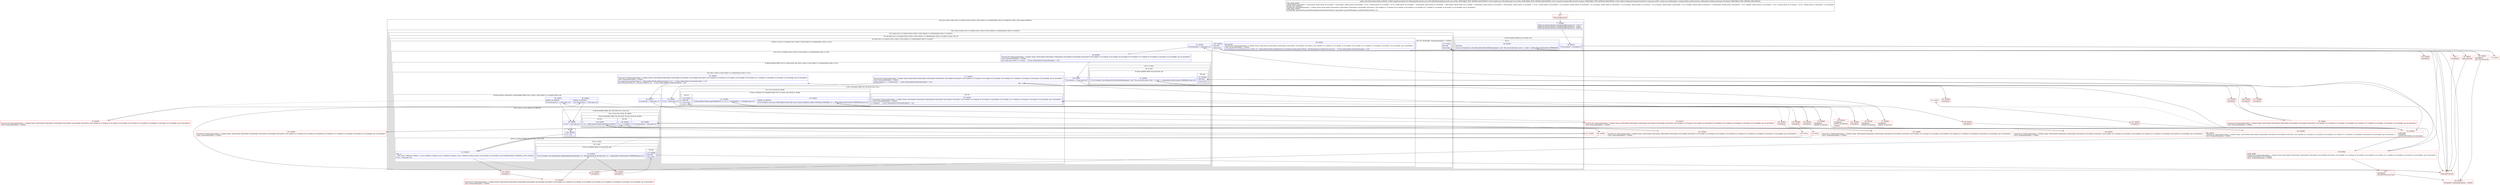 digraph "CFG forkotlin.io.FilesKt__UtilsKt.copyRecursively(Ljava\/io\/File;Ljava\/io\/File;ZLkotlin\/jvm\/functions\/Function2;)Z" {
subgraph cluster_Region_851458104 {
label = "R(2:1|(2:(1:4)|(1:(3:9|(2:12|(1:(1:(1:64)))(4:15|(2:(1:39)(1:(1:52)(1:56))|(1:(1:(1:48)))(0))|22|(1:36)(1:(1:31))))|67)))) | DECL_VAR: boolean stillExists\l";
node [shape=record,color=blue];
Node_77 [shape=record,label="{77\:\ 0x0000|kotlin.jvm.internal.Intrinsics.checkNotNullParameter(r12, \"\<this\>\")\lkotlin.jvm.internal.Intrinsics.checkNotNullParameter(r13, \"target\")\lkotlin.jvm.internal.Intrinsics.checkNotNullParameter(r15, \"onError\")\l}"];
subgraph cluster_Region_467572183 {
label = "R(2:(1:4)|(1:(3:9|(2:12|(1:(1:(1:64)))(4:15|(2:(1:39)(1:(1:52)(1:56))|(1:(1:(1:48)))(0))|22|(1:36)(1:(1:31))))|67)))";
node [shape=record,color=blue];
subgraph cluster_IfRegion_1389825987 {
label = "IF [B:78:0x0015] THEN: R(1:4) ELSE: null";
node [shape=record,color=blue];
Node_78 [shape=record,label="{78\:\ 0x0015|if (r12.exists() != true) goto L3\l}"];
subgraph cluster_Region_312620696 {
label = "R(1:4)";
node [shape=record,color=blue];
Node_80 [shape=record,label="{80\:\ 0x0029|RETURN\l|return r15.invoke(r12, new kotlin.p004io.NoSuchFileException(r12, null, \"The source file doesn't exist.\", 2, null)) != kotlin.p004io.OnErrorAction.TERMINATE\l}"];
}
}
subgraph cluster_Region_563141900 {
label = "R(1:(3:9|(2:12|(1:(1:(1:64)))(4:15|(2:(1:39)(1:(1:52)(1:56))|(1:(1:(1:48)))(0))|22|(1:36)(1:(1:31))))|67))";
node [shape=record,color=blue];
subgraph cluster_TryCatchRegion_1309643972 {
label = "Try: R(3:9|(2:12|(1:(1:(1:64)))(4:15|(2:(1:39)(1:(1:52)(1:56))|(1:(1:(1:48)))(0))|22|(1:36)(1:(1:31))))|67) catches: R(1:70)";
node [shape=record,color=blue];
subgraph cluster_Region_1385659213 {
label = "R(3:9|(2:12|(1:(1:(1:64)))(4:15|(2:(1:39)(1:(1:52)(1:56))|(1:(1:(1:48)))(0))|22|(1:36)(1:(1:31))))|67)";
node [shape=record,color=blue];
Node_85 [shape=record,label="{85\:\ 0x002f|TRY_ENTER\lTryCatch #0 \{TerminateException \-\> 0x00e9, blocks: (B:85:0x002f, B:86:0x0042, B:88:0x0048, B:90:0x0054, B:93:0x0069, B:95:0x007a, B:97:0x0080, B:113:0x00a6, B:101:0x008a, B:103:0x0090, B:107:0x009a, B:117:0x00b8, B:119:0x00be, B:120:0x00c2, B:122:0x00d8), top: B:128:0x002f \}\lCatch: TerminateException \-\> 0x00e9\l|java.util.Iterator java.util.Iterator\<java.io.File\> r0 = kotlin.p004io.FilesKt.walkTopDown(r12).onFail(new kotlin.p004io.FilesKt__UtilsKt$copyRecursively$2(r15)).iterator()     \/\/ Catch: kotlin.p004io.TerminateException \-\> Le9\l}"];
subgraph cluster_LoopRegion_1898576041 {
label = "LOOP:0: (2:12|(1:(1:(1:64)))(4:15|(2:(1:39)(1:(1:52)(1:56))|(1:(1:(1:48)))(0))|22|(1:36)(1:(1:31))))";
node [shape=record,color=blue];
Node_87 [shape=record,label="{87\:\ 0x0046|if (r0.hasNext() != false) goto L12\l}"];
subgraph cluster_Region_1346711642 {
label = "R(2:12|(1:(1:(1:64)))(4:15|(2:(1:39)(1:(1:52)(1:56))|(1:(1:(1:48)))(0))|22|(1:36)(1:(1:31))))";
node [shape=record,color=blue];
Node_88 [shape=record,label="{88\:\ 0x0048|TryCatch #0 \{TerminateException \-\> 0x00e9, blocks: (B:85:0x002f, B:86:0x0042, B:88:0x0048, B:90:0x0054, B:93:0x0069, B:95:0x007a, B:97:0x0080, B:113:0x00a6, B:101:0x008a, B:103:0x0090, B:107:0x009a, B:117:0x00b8, B:119:0x00be, B:120:0x00c2, B:122:0x00d8), top: B:128:0x002f \}\lCatch: TerminateException \-\> 0x00e9\l|java.io.File java.io.File r3 = r0.next()     \/\/ Catch: kotlin.p004io.TerminateException \-\> Le9\l}"];
subgraph cluster_IfRegion_771527230 {
label = "IF [B:89:0x0052] THEN: R(1:(1:(1:64))) ELSE: R(4:15|(2:(1:39)(1:(1:52)(1:56))|(1:(1:(1:48)))(0))|22|(1:36)(1:(1:31)))";
node [shape=record,color=blue];
Node_89 [shape=record,label="{89\:\ 0x0052|if (r3.exists() == false) goto L60\l}"];
subgraph cluster_Region_608969681 {
label = "R(1:(1:(1:64)))";
node [shape=record,color=blue];
subgraph cluster_Region_668587830 {
label = "R(1:(1:64))";
node [shape=record,color=blue];
subgraph cluster_IfRegion_1155062239 {
label = "IF [B:91:0x0066] THEN: R(1:64) ELSE: null";
node [shape=record,color=blue];
Node_91 [shape=record,label="{91\:\ 0x0066|if (r15.invoke(r3, new kotlin.p004io.NoSuchFileException(r3, null, \"The source file doesn't exist.\", 2, null)) == kotlin.p004io.OnErrorAction.TERMINATE) goto L63\l}"];
subgraph cluster_Region_8787580 {
label = "R(1:64)";
node [shape=record,color=blue];
Node_92 [shape=record,label="{92\:\ 0x0068|RETURN\l|return false\l}"];
}
}
}
}
subgraph cluster_Region_2055904605 {
label = "R(4:15|(2:(1:39)(1:(1:52)(1:56))|(1:(1:(1:48)))(0))|22|(1:36)(1:(1:31)))";
node [shape=record,color=blue];
Node_93 [shape=record,label="{93\:\ 0x0069|TryCatch #0 \{TerminateException \-\> 0x00e9, blocks: (B:85:0x002f, B:86:0x0042, B:88:0x0048, B:90:0x0054, B:93:0x0069, B:95:0x007a, B:97:0x0080, B:113:0x00a6, B:101:0x008a, B:103:0x0090, B:107:0x009a, B:117:0x00b8, B:119:0x00be, B:120:0x00c2, B:122:0x00d8), top: B:128:0x002f \}\lCatch: TerminateException \-\> 0x00e9\l|java.lang.String java.lang.String r4 = kotlin.p004io.FilesKt.toRelativeString(r3, r12)     \/\/ Catch: kotlin.p004io.TerminateException \-\> Le9\ljava.io.File java.io.File r4 = new java.io.File(r13, r4)     \/\/ Catch: kotlin.p004io.TerminateException \-\> Le9\l}"];
subgraph cluster_IfRegion_62174646 {
label = "IF [B:94:0x0078, B:96:0x007e, B:98:0x0084] THEN: R(2:(1:39)(1:(1:52)(1:56))|(1:(1:(1:48)))(0)) ELSE: null";
node [shape=record,color=blue];
Node_94 [shape=record,label="{94\:\ 0x0078|if (r4.exists() != false) goto L17\l}"];
Node_96 [shape=record,label="{96\:\ 0x007e|ADDED_TO_REGION\l|if (r3.isDirectory() == false) goto L38\l}"];
Node_98 [shape=record,label="{98\:\ 0x0084|ADDED_TO_REGION\l|if (r4.isDirectory() == false) goto L38\l}"];
subgraph cluster_Region_840764188 {
label = "R(2:(1:39)(1:(1:52)(1:56))|(1:(1:(1:48)))(0))";
node [shape=record,color=blue];
subgraph cluster_IfRegion_2005595173 {
label = "IF [B:99:0x0086] THEN: R(1:39) ELSE: R(1:(1:52)(1:56))";
node [shape=record,color=blue];
Node_99 [shape=record,label="{99\:\ 0x0086|if (r14 != true) goto L39\l}"];
subgraph cluster_Region_1037423628 {
label = "R(1:39)";
node [shape=record,color=blue];
Node_100 [shape=record,label="{100\:\ 0x0088|r4 = true\l}"];
}
subgraph cluster_Region_503573893 {
label = "R(1:(1:52)(1:56)) | ELSE_IF_CHAIN\l";
node [shape=record,color=blue];
subgraph cluster_IfRegion_1724549128 {
label = "IF [B:102:0x008e] THEN: R(1:52) ELSE: R(1:56) | ELSE_IF_CHAIN\l";
node [shape=record,color=blue];
Node_102 [shape=record,label="{102\:\ 0x008e|if (r4.isDirectory() != false) goto L51\l}"];
subgraph cluster_Region_1089833058 {
label = "R(1:52)";
node [shape=record,color=blue];
Node_104 [shape=record,label="{104\:\ 0x0094|r4 = !kotlin.p004io.FilesKt.deleteRecursively(r4)\l}"];
}
subgraph cluster_Region_259923626 {
label = "R(1:56)";
node [shape=record,color=blue];
Node_108 [shape=record,label="{108\:\ 0x009e|r4 = !r4.delete()\l}"];
}
}
}
}
subgraph cluster_IfRegion_772156879 {
label = "IF [B:112:0x00a4] THEN: R(1:(1:(1:48))) ELSE: R(0)";
node [shape=record,color=blue];
Node_112 [shape=record,label="{112\:\ 0x00a4|PHI: r4 \l  PHI: (r4v20 'stillExists' boolean) = (r4v16 'stillExists' boolean), (r4v19 'stillExists' boolean), (r4v21 'stillExists' boolean) binds: [B:109:0x00a0, B:105:0x0096, B:100:0x0088] A[DONT_GENERATE, DONT_INLINE]\l|if (r4 != false) goto L42\l}"];
subgraph cluster_Region_1956218616 {
label = "R(1:(1:(1:48)))";
node [shape=record,color=blue];
subgraph cluster_Region_1410494354 {
label = "R(1:(1:48))";
node [shape=record,color=blue];
subgraph cluster_IfRegion_1250994844 {
label = "IF [B:114:0x00b4] THEN: R(1:48) ELSE: null";
node [shape=record,color=blue];
Node_114 [shape=record,label="{114\:\ 0x00b4|if (r15.invoke(r4, new kotlin.p004io.FileAlreadyExistsException(r3, r4, \"The destination file already exists.\")) == kotlin.p004io.OnErrorAction.TERMINATE) goto L47\l}"];
subgraph cluster_Region_1434242896 {
label = "R(1:48)";
node [shape=record,color=blue];
Node_115 [shape=record,label="{115\:\ 0x00b6|RETURN\l|return false\l}"];
}
}
}
}
subgraph cluster_Region_1242298469 {
label = "R(0)";
node [shape=record,color=blue];
}
}
}
}
Node_117 [shape=record,label="{117\:\ 0x00b8|TryCatch #0 \{TerminateException \-\> 0x00e9, blocks: (B:85:0x002f, B:86:0x0042, B:88:0x0048, B:90:0x0054, B:93:0x0069, B:95:0x007a, B:97:0x0080, B:113:0x00a6, B:101:0x008a, B:103:0x0090, B:107:0x009a, B:117:0x00b8, B:119:0x00be, B:120:0x00c2, B:122:0x00d8), top: B:128:0x002f \}\lCatch: TerminateException \-\> 0x00e9\l|boolean boolean r4 = r3.isDirectory()     \/\/ Catch: kotlin.p004io.TerminateException \-\> Le9\l}"];
subgraph cluster_IfRegion_1359995095 {
label = "IF [B:118:0x00bc] THEN: R(1:36) ELSE: R(1:(1:31))";
node [shape=record,color=blue];
Node_118 [shape=record,label="{118\:\ 0x00bc|if (r4 != false) goto L35\l}"];
subgraph cluster_Region_1664593521 {
label = "R(1:36)";
node [shape=record,color=blue];
Node_119 [shape=record,label="{119\:\ 0x00be|TryCatch #0 \{TerminateException \-\> 0x00e9, blocks: (B:85:0x002f, B:86:0x0042, B:88:0x0048, B:90:0x0054, B:93:0x0069, B:95:0x007a, B:97:0x0080, B:113:0x00a6, B:101:0x008a, B:103:0x0090, B:107:0x009a, B:117:0x00b8, B:119:0x00be, B:120:0x00c2, B:122:0x00d8), top: B:128:0x002f \}\lCatch: TerminateException \-\> 0x00e9\l|r4.mkdirs()     \/\/ Catch: kotlin.p004io.TerminateException \-\> Le9\l}"];
}
subgraph cluster_Region_1922898330 {
label = "R(1:(1:31)) | ELSE_IF_CHAIN\l";
node [shape=record,color=blue];
subgraph cluster_IfRegion_1216644144 {
label = "IF [B:121:0x00d6, B:123:0x00e5] THEN: R(1:31) ELSE: null | ELSE_IF_CHAIN\l";
node [shape=record,color=blue];
Node_121 [shape=record,label="{121\:\ 0x00d6|if (kotlin.p004io.FilesKt.copyTo$default(r3, r4, r14, 0, 4, null).length() != r3.length()) goto L27\l}"];
Node_123 [shape=record,label="{123\:\ 0x00e5|ADDED_TO_REGION\l|if (r15.invoke(r3, new java.io.IOException(\"Source file wasn't copied completely, length of destination file differs.\")) == kotlin.p004io.OnErrorAction.TERMINATE) goto L30\l}"];
subgraph cluster_Region_892634788 {
label = "R(1:31)";
node [shape=record,color=blue];
Node_124 [shape=record,label="{124\:\ 0x00e7|RETURN\l|return false\l}"];
}
}
}
}
}
}
}
}
Node_125 [shape=record,label="{125\:\ 0x00e8|RETURN\l|return true\l}"];
}
subgraph cluster_Region_109173021 {
label = "R(1:70) | ExcHandler: TerminateException \-\> 0x00e9\l";
node [shape=record,color=blue];
Node_127 [shape=record,label="{127\:\ 0x00ea|RETURN\l|return false\l}"];
}
}
}
}
}
subgraph cluster_Region_109173021 {
label = "R(1:70) | ExcHandler: TerminateException \-\> 0x00e9\l";
node [shape=record,color=blue];
Node_127 [shape=record,label="{127\:\ 0x00ea|RETURN\l|return false\l}"];
}
Node_75 [shape=record,color=red,label="{75\:\ ?|MTH_ENTER_BLOCK\l}"];
Node_79 [shape=record,color=red,label="{79\:\ 0x0017}"];
Node_82 [shape=record,color=red,label="{82\:\ 0x002c|ORIG_RETURN\l}"];
Node_76 [shape=record,color=red,label="{76\:\ ?|MTH_EXIT_BLOCK\l}"];
Node_149 [shape=record,color=red,label="{149\:\ ?|SYNTHETIC\l}"];
Node_128 [shape=record,color=red,label="{128\:\ 0x002f|SYNTHETIC\lEXC_TOP_SPLITTER\l}"];
Node_86 [shape=record,color=red,label="{86\:\ 0x0042|LOOP_START\lTryCatch #0 \{TerminateException \-\> 0x00e9, blocks: (B:85:0x002f, B:86:0x0042, B:88:0x0048, B:90:0x0054, B:93:0x0069, B:95:0x007a, B:97:0x0080, B:113:0x00a6, B:101:0x008a, B:103:0x0090, B:107:0x009a, B:117:0x00b8, B:119:0x00be, B:120:0x00c2, B:122:0x00d8), top: B:128:0x002f \}\lLOOP:0: B:86:0x0042\-\>B:143:0x0042\lCatch: TerminateException \-\> 0x00e9\l}"];
Node_130 [shape=record,color=red,label="{130\:\ 0x0069|SYNTHETIC\l}"];
Node_95 [shape=record,color=red,label="{95\:\ 0x007a|TryCatch #0 \{TerminateException \-\> 0x00e9, blocks: (B:85:0x002f, B:86:0x0042, B:88:0x0048, B:90:0x0054, B:93:0x0069, B:95:0x007a, B:97:0x0080, B:113:0x00a6, B:101:0x008a, B:103:0x0090, B:107:0x009a, B:117:0x00b8, B:119:0x00be, B:120:0x00c2, B:122:0x00d8), top: B:128:0x002f \}\lCatch: TerminateException \-\> 0x00e9\l}"];
Node_97 [shape=record,color=red,label="{97\:\ 0x0080|TryCatch #0 \{TerminateException \-\> 0x00e9, blocks: (B:85:0x002f, B:86:0x0042, B:88:0x0048, B:90:0x0054, B:93:0x0069, B:95:0x007a, B:97:0x0080, B:113:0x00a6, B:101:0x008a, B:103:0x0090, B:107:0x009a, B:117:0x00b8, B:119:0x00be, B:120:0x00c2, B:122:0x00d8), top: B:128:0x002f \}\lCatch: TerminateException \-\> 0x00e9\l}"];
Node_133 [shape=record,color=red,label="{133\:\ 0x00b8|SYNTHETIC\lADDED_TO_REGION\l}"];
Node_139 [shape=record,color=red,label="{139\:\ 0x00c2|SYNTHETIC\l}"];
Node_120 [shape=record,color=red,label="{120\:\ 0x00c2|TryCatch #0 \{TerminateException \-\> 0x00e9, blocks: (B:85:0x002f, B:86:0x0042, B:88:0x0048, B:90:0x0054, B:93:0x0069, B:95:0x007a, B:97:0x0080, B:113:0x00a6, B:101:0x008a, B:103:0x0090, B:107:0x009a, B:117:0x00b8, B:119:0x00be, B:120:0x00c2, B:122:0x00d8), top: B:128:0x002f \}\lCatch: TerminateException \-\> 0x00e9\l}"];
Node_140 [shape=record,color=red,label="{140\:\ 0x00d8|SYNTHETIC\l}"];
Node_122 [shape=record,color=red,label="{122\:\ 0x00d8|TRY_LEAVE\lTryCatch #0 \{TerminateException \-\> 0x00e9, blocks: (B:85:0x002f, B:86:0x0042, B:88:0x0048, B:90:0x0054, B:93:0x0069, B:95:0x007a, B:97:0x0080, B:113:0x00a6, B:101:0x008a, B:103:0x0090, B:107:0x009a, B:117:0x00b8, B:119:0x00be, B:120:0x00c2, B:122:0x00d8), top: B:128:0x002f \}\lCatch: TerminateException \-\> 0x00e9\l}"];
Node_142 [shape=record,color=red,label="{142\:\ 0x00e7|SYNTHETIC\l}"];
Node_145 [shape=record,color=red,label="{145\:\ 0x0042|SYNTHETIC\lADDED_TO_REGION\l}"];
Node_143 [shape=record,color=red,label="{143\:\ 0x0042|LOOP_END\lSYNTHETIC\lLOOP:0: B:86:0x0042\-\>B:143:0x0042\l}"];
Node_144 [shape=record,color=red,label="{144\:\ 0x0042|SYNTHETIC\lADDED_TO_REGION\l|continue\l}"];
Node_141 [shape=record,color=red,label="{141\:\ 0x00be|SYNTHETIC\l}"];
Node_146 [shape=record,color=red,label="{146\:\ 0x0042|SYNTHETIC\l}"];
Node_135 [shape=record,color=red,label="{135\:\ 0x00b8|SYNTHETIC\l}"];
Node_138 [shape=record,color=red,label="{138\:\ 0x00a6|SYNTHETIC\l}"];
Node_113 [shape=record,color=red,label="{113\:\ 0x00a6|TryCatch #0 \{TerminateException \-\> 0x00e9, blocks: (B:85:0x002f, B:86:0x0042, B:88:0x0048, B:90:0x0054, B:93:0x0069, B:95:0x007a, B:97:0x0080, B:113:0x00a6, B:101:0x008a, B:103:0x0090, B:107:0x009a, B:117:0x00b8, B:119:0x00be, B:120:0x00c2, B:122:0x00d8), top: B:128:0x002f \}\lCatch: TerminateException \-\> 0x00e9\l}"];
Node_116 [shape=record,color=red,label="{116\:\ 0x00b7}"];
Node_147 [shape=record,color=red,label="{147\:\ 0x0042|SYNTHETIC\l}"];
Node_136 [shape=record,color=red,label="{136\:\ 0x00b6|SYNTHETIC\l}"];
Node_101 [shape=record,color=red,label="{101\:\ 0x008a|TryCatch #0 \{TerminateException \-\> 0x00e9, blocks: (B:85:0x002f, B:86:0x0042, B:88:0x0048, B:90:0x0054, B:93:0x0069, B:95:0x007a, B:97:0x0080, B:113:0x00a6, B:101:0x008a, B:103:0x0090, B:107:0x009a, B:117:0x00b8, B:119:0x00be, B:120:0x00c2, B:122:0x00d8), top: B:128:0x002f \}\lCatch: TerminateException \-\> 0x00e9\l}"];
Node_103 [shape=record,color=red,label="{103\:\ 0x0090|TryCatch #0 \{TerminateException \-\> 0x00e9, blocks: (B:85:0x002f, B:86:0x0042, B:88:0x0048, B:90:0x0054, B:93:0x0069, B:95:0x007a, B:97:0x0080, B:113:0x00a6, B:101:0x008a, B:103:0x0090, B:107:0x009a, B:117:0x00b8, B:119:0x00be, B:120:0x00c2, B:122:0x00d8), top: B:128:0x002f \}\lCatch: TerminateException \-\> 0x00e9\l}"];
Node_105 [shape=record,color=red,label="{105\:\ 0x0096}"];
Node_106 [shape=record,color=red,label="{106\:\ 0x0098}"];
Node_107 [shape=record,color=red,label="{107\:\ 0x009a|TryCatch #0 \{TerminateException \-\> 0x00e9, blocks: (B:85:0x002f, B:86:0x0042, B:88:0x0048, B:90:0x0054, B:93:0x0069, B:95:0x007a, B:97:0x0080, B:113:0x00a6, B:101:0x008a, B:103:0x0090, B:107:0x009a, B:117:0x00b8, B:119:0x00be, B:120:0x00c2, B:122:0x00d8), top: B:128:0x002f \}\lCatch: TerminateException \-\> 0x00e9\l}"];
Node_109 [shape=record,color=red,label="{109\:\ 0x00a0}"];
Node_110 [shape=record,color=red,label="{110\:\ 0x00a2}"];
Node_137 [shape=record,color=red,label="{137\:\ 0x00b8|SYNTHETIC\lADDED_TO_REGION\l}"];
Node_134 [shape=record,color=red,label="{134\:\ 0x0054|SYNTHETIC\l}"];
Node_90 [shape=record,color=red,label="{90\:\ 0x0054|TryCatch #0 \{TerminateException \-\> 0x00e9, blocks: (B:85:0x002f, B:86:0x0042, B:88:0x0048, B:90:0x0054, B:93:0x0069, B:95:0x007a, B:97:0x0080, B:113:0x00a6, B:101:0x008a, B:103:0x0090, B:107:0x009a, B:117:0x00b8, B:119:0x00be, B:120:0x00c2, B:122:0x00d8), top: B:128:0x002f \}\lCatch: TerminateException \-\> 0x00e9\l}"];
Node_131 [shape=record,color=red,label="{131\:\ 0x0068|SYNTHETIC\l}"];
Node_148 [shape=record,color=red,label="{148\:\ 0x0042|SYNTHETIC\l}"];
Node_132 [shape=record,color=red,label="{132\:\ 0x00e8|SYNTHETIC\l}"];
Node_129 [shape=record,color=red,label="{129\:\ ?|SYNTHETIC\lEXC_BOTTOM_SPLITTER\l}"];
Node_126 [shape=record,color=red,label="{126\:\ 0x00e9|ExcHandler: TerminateException \-\> 0x00e9\l}"];
MethodNode[shape=record,label="{public static final boolean kotlin.io.FilesKt__UtilsKt.copyRecursively((r12v0 '$this$copyRecursively' java.io.File A[D('$this$copyRecursively' java.io.File), IMMUTABLE_TYPE, METHOD_ARGUMENT]), (r13v0 'target' java.io.File A[D('target' java.io.File), IMMUTABLE_TYPE, METHOD_ARGUMENT]), (r14v0 'overwrite' boolean A[D('overwrite' boolean), IMMUTABLE_TYPE, METHOD_ARGUMENT]), (r15v0 'onError' kotlin.jvm.functions.Function2\<? super java.io.File, ? super java.io.IOException, ? extends kotlin.io.OnErrorAction\> A[D('onError' kotlin.jvm.functions.Function2), IMMUTABLE_TYPE, METHOD_ARGUMENT]))  | USE_LINES_HINTS\lCROSS_EDGE: B:80:0x0029 \-\> B:83:0x002d, BACK_EDGE: B:91:0x0066 \-\> B:86:0x0042, CROSS_EDGE: B:92:0x0068 \-\> B:76:?, CROSS_EDGE: B:115:0x00b6 \-\> B:76:?, BACK_EDGE: B:116:0x00b7 \-\> B:86:0x0042, BACK_EDGE: B:119:0x00be \-\> B:86:0x0042, BACK_EDGE: B:121:0x00d6 \-\> B:86:0x0042, BACK_EDGE: B:123:0x00e5 \-\> B:86:0x0042, CROSS_EDGE: B:124:0x00e7 \-\> B:76:?, CROSS_EDGE: B:105:0x0096 \-\> B:112:0x00a4, CROSS_EDGE: B:106:0x0098 \-\> B:112:0x00a4, CROSS_EDGE: B:109:0x00a0 \-\> B:112:0x00a4, CROSS_EDGE: B:110:0x00a2 \-\> B:112:0x00a4, CROSS_EDGE: B:98:0x0084 \-\> B:117:0x00b8, CROSS_EDGE: B:96:0x007e \-\> B:99:0x0086, CROSS_EDGE: B:94:0x0078 \-\> B:117:0x00b8, CROSS_EDGE: B:125:0x00e8 \-\> B:76:?, CROSS_EDGE: B:127:0x00ea \-\> B:76:?, CROSS_EDGE: B:128:0x002f \-\> B:126:0x00e9\lINLINE_NOT_NEEDED\lTryCatch #0 \{TerminateException \-\> 0x00e9, blocks: (B:85:0x002f, B:86:0x0042, B:88:0x0048, B:90:0x0054, B:93:0x0069, B:95:0x007a, B:97:0x0080, B:113:0x00a6, B:101:0x008a, B:103:0x0090, B:107:0x009a, B:117:0x00b8, B:119:0x00be, B:120:0x00c2, B:122:0x00d8), top: B:128:0x002f \}\lTYPE_VARS: EMPTY\lSIGNATURE: (Ljava\/io\/File;Ljava\/io\/File;ZLkotlin\/jvm\/functions\/Function2\<\-Ljava\/io\/File;\-Ljava\/io\/IOException;+Lkotlin\/io\/OnErrorAction;\>;)Z\l}"];
MethodNode -> Node_75;Node_77 -> Node_78;
Node_78 -> Node_79;
Node_78 -> Node_128[style=dashed];
Node_80 -> Node_82;
Node_80 -> Node_149;
Node_85 -> Node_86;
Node_87 -> Node_88;
Node_87 -> Node_132[style=dashed];
Node_88 -> Node_89;
Node_89 -> Node_130[style=dashed];
Node_89 -> Node_134;
Node_91 -> Node_131;
Node_91 -> Node_148[style=dashed];
Node_92 -> Node_76;
Node_93 -> Node_94;
Node_94 -> Node_95;
Node_94 -> Node_137[style=dashed];
Node_96 -> Node_97[style=dashed];
Node_96 -> Node_99;
Node_98 -> Node_99;
Node_98 -> Node_133[style=dashed];
Node_99 -> Node_100;
Node_99 -> Node_101[style=dashed];
Node_100 -> Node_112;
Node_102 -> Node_103;
Node_102 -> Node_107[style=dashed];
Node_104 -> Node_105;
Node_104 -> Node_106;
Node_108 -> Node_109;
Node_108 -> Node_110;
Node_112 -> Node_135[style=dashed];
Node_112 -> Node_138;
Node_114 -> Node_116[style=dashed];
Node_114 -> Node_136;
Node_115 -> Node_76;
Node_117 -> Node_118;
Node_118 -> Node_139[style=dashed];
Node_118 -> Node_141;
Node_119 -> Node_146;
Node_121 -> Node_140;
Node_121 -> Node_144[style=dashed];
Node_123 -> Node_142;
Node_123 -> Node_145[style=dashed];
Node_124 -> Node_76;
Node_125 -> Node_76;
Node_127 -> Node_76;
Node_127 -> Node_76;
Node_75 -> Node_77;
Node_79 -> Node_80;
Node_82 -> Node_76;
Node_149 -> Node_76;
Node_128 -> Node_85;
Node_128 -> Node_126;
Node_86 -> Node_87;
Node_86 -> Node_129;
Node_130 -> Node_93;
Node_95 -> Node_96;
Node_97 -> Node_98;
Node_133 -> Node_117;
Node_139 -> Node_120;
Node_120 -> Node_121;
Node_140 -> Node_122;
Node_122 -> Node_123;
Node_142 -> Node_124;
Node_145 -> Node_143;
Node_143 -> Node_86;
Node_144 -> Node_143;
Node_141 -> Node_119;
Node_146 -> Node_143;
Node_135 -> Node_117;
Node_138 -> Node_113;
Node_113 -> Node_114;
Node_116 -> Node_147;
Node_147 -> Node_143;
Node_136 -> Node_115;
Node_101 -> Node_102;
Node_103 -> Node_104;
Node_105 -> Node_112;
Node_106 -> Node_112;
Node_107 -> Node_108;
Node_109 -> Node_112;
Node_110 -> Node_112;
Node_137 -> Node_117;
Node_134 -> Node_90;
Node_90 -> Node_91;
Node_131 -> Node_92;
Node_148 -> Node_143;
Node_132 -> Node_125;
Node_129 -> Node_126;
Node_126 -> Node_127;
}

